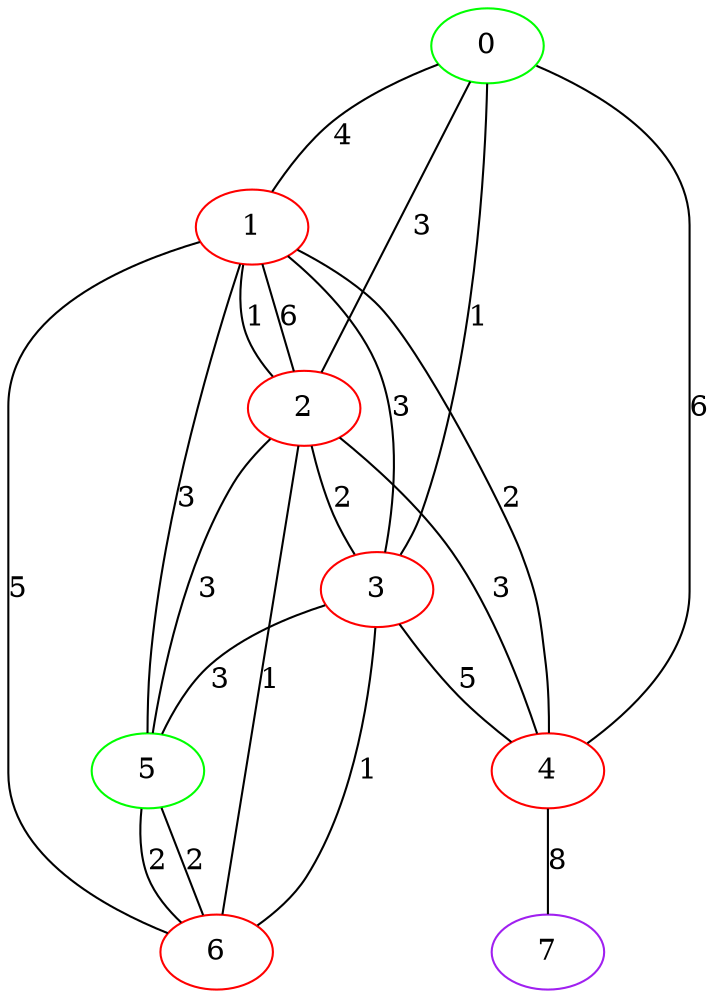 graph "" {
0 [color=green, weight=2];
1 [color=red, weight=1];
2 [color=red, weight=1];
3 [color=red, weight=1];
4 [color=red, weight=1];
5 [color=green, weight=2];
6 [color=red, weight=1];
7 [color=purple, weight=4];
0 -- 1  [key=0, label=4];
0 -- 2  [key=0, label=3];
0 -- 3  [key=0, label=1];
0 -- 4  [key=0, label=6];
1 -- 2  [key=0, label=6];
1 -- 2  [key=1, label=1];
1 -- 3  [key=0, label=3];
1 -- 4  [key=0, label=2];
1 -- 5  [key=0, label=3];
1 -- 6  [key=0, label=5];
2 -- 3  [key=0, label=2];
2 -- 4  [key=0, label=3];
2 -- 5  [key=0, label=3];
2 -- 6  [key=0, label=1];
3 -- 4  [key=0, label=5];
3 -- 5  [key=0, label=3];
3 -- 6  [key=0, label=1];
4 -- 7  [key=0, label=8];
5 -- 6  [key=0, label=2];
5 -- 6  [key=1, label=2];
}

